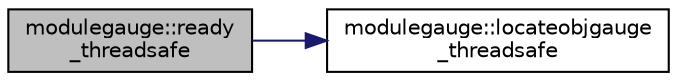 digraph "modulegauge::ready_threadsafe"
{
 // LATEX_PDF_SIZE
  edge [fontname="Helvetica",fontsize="10",labelfontname="Helvetica",labelfontsize="10"];
  node [fontname="Helvetica",fontsize="10",shape=record];
  rankdir="LR";
  Node1 [label="modulegauge::ready\l_threadsafe",height=0.2,width=0.4,color="black", fillcolor="grey75", style="filled", fontcolor="black",tooltip=" "];
  Node1 -> Node2 [color="midnightblue",fontsize="10",style="solid",fontname="Helvetica"];
  Node2 [label="modulegauge::locateobjgauge\l_threadsafe",height=0.2,width=0.4,color="black", fillcolor="white", style="filled",URL="$namespacemodulegauge.html#a40155a54ed9673433a35e0eb72673928",tooltip=" "];
}
